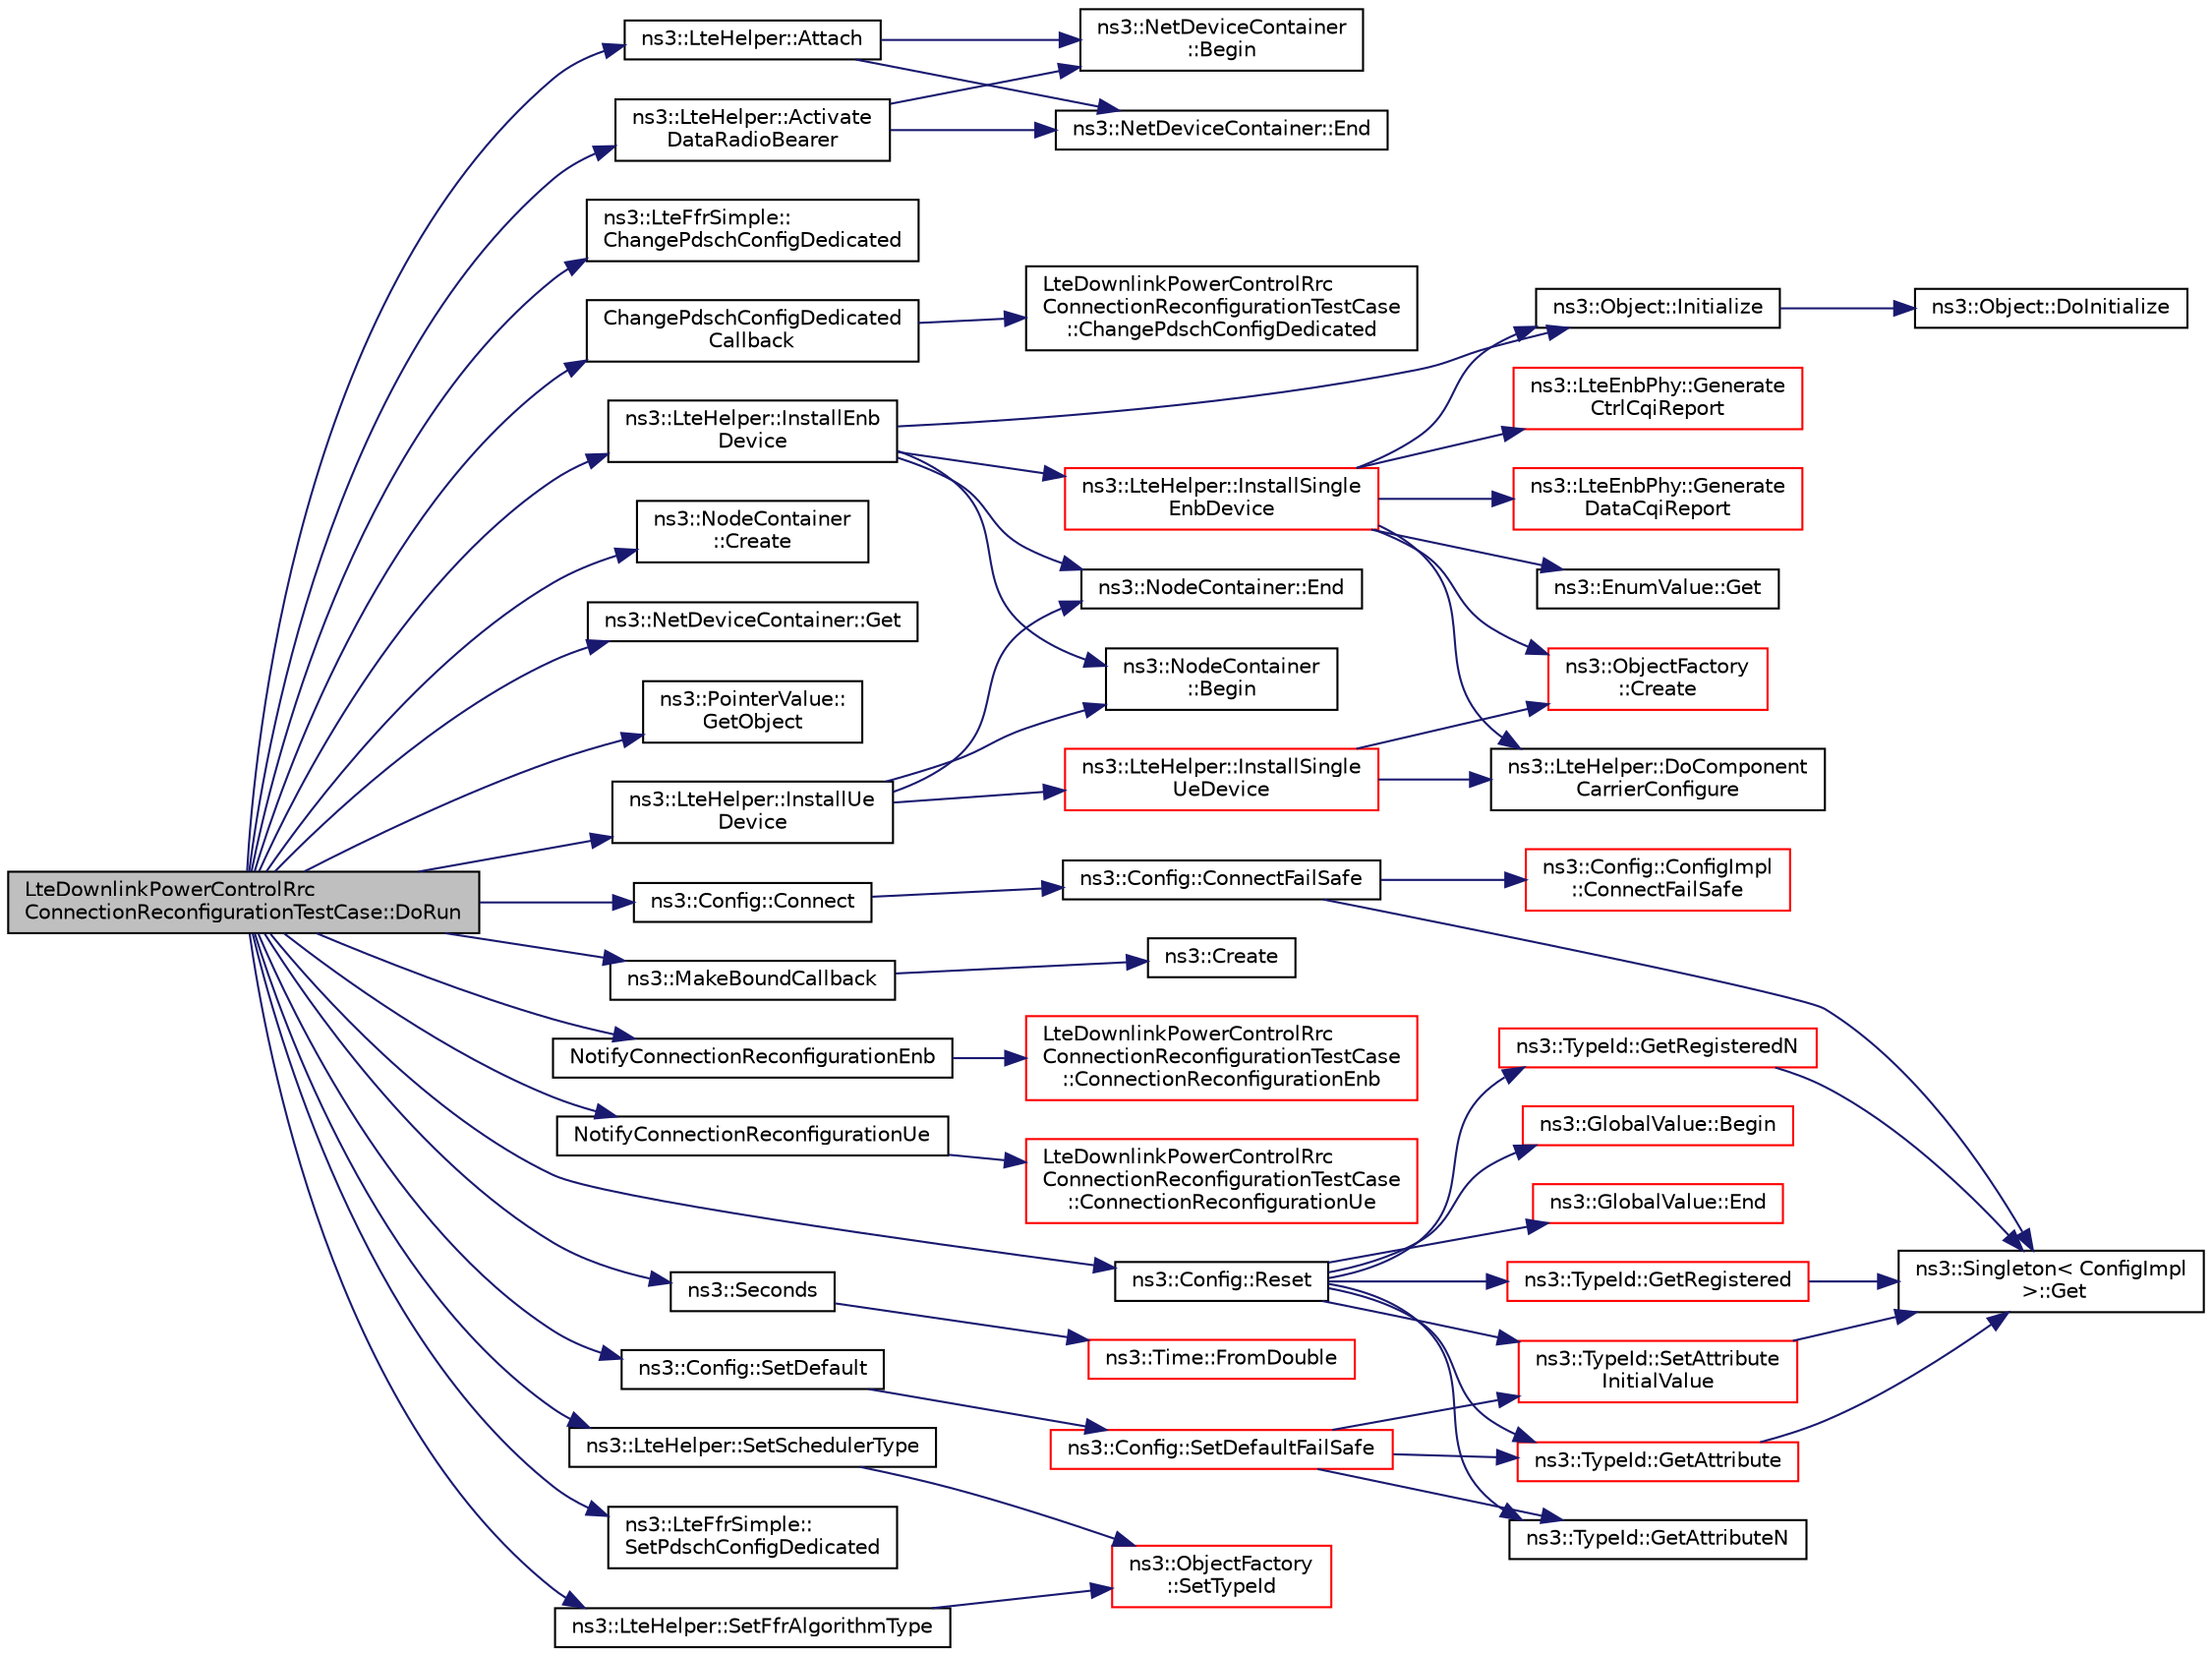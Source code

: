 digraph "LteDownlinkPowerControlRrcConnectionReconfigurationTestCase::DoRun"
{
 // LATEX_PDF_SIZE
  edge [fontname="Helvetica",fontsize="10",labelfontname="Helvetica",labelfontsize="10"];
  node [fontname="Helvetica",fontsize="10",shape=record];
  rankdir="LR";
  Node1 [label="LteDownlinkPowerControlRrc\lConnectionReconfigurationTestCase::DoRun",height=0.2,width=0.4,color="black", fillcolor="grey75", style="filled", fontcolor="black",tooltip="Implementation to actually run this TestCase."];
  Node1 -> Node2 [color="midnightblue",fontsize="10",style="solid",fontname="Helvetica"];
  Node2 [label="ns3::LteHelper::Activate\lDataRadioBearer",height=0.2,width=0.4,color="black", fillcolor="white", style="filled",URL="$classns3_1_1_lte_helper.html#ac896e16cf162e4beeaa292d39ab1b700",tooltip="Activate a Data Radio Bearer on a given UE devices (for LTE-only simulation)."];
  Node2 -> Node3 [color="midnightblue",fontsize="10",style="solid",fontname="Helvetica"];
  Node3 [label="ns3::NetDeviceContainer\l::Begin",height=0.2,width=0.4,color="black", fillcolor="white", style="filled",URL="$classns3_1_1_net_device_container.html#a4ddc336af319061f5b61c515f0453242",tooltip="Get an iterator which refers to the first NetDevice in the container."];
  Node2 -> Node4 [color="midnightblue",fontsize="10",style="solid",fontname="Helvetica"];
  Node4 [label="ns3::NetDeviceContainer::End",height=0.2,width=0.4,color="black", fillcolor="white", style="filled",URL="$classns3_1_1_net_device_container.html#a436d9df206570861f96c3f278eaccb92",tooltip="Get an iterator which indicates past-the-last NetDevice in the container."];
  Node1 -> Node5 [color="midnightblue",fontsize="10",style="solid",fontname="Helvetica"];
  Node5 [label="ns3::LteHelper::Attach",height=0.2,width=0.4,color="black", fillcolor="white", style="filled",URL="$classns3_1_1_lte_helper.html#a9466743f826aa2652a87907b7f0a1c87",tooltip="Enables automatic attachment of a set of UE devices to a suitable cell using Idle mode initial cell s..."];
  Node5 -> Node3 [color="midnightblue",fontsize="10",style="solid",fontname="Helvetica"];
  Node5 -> Node4 [color="midnightblue",fontsize="10",style="solid",fontname="Helvetica"];
  Node1 -> Node6 [color="midnightblue",fontsize="10",style="solid",fontname="Helvetica"];
  Node6 [label="ns3::LteFfrSimple::\lChangePdschConfigDedicated",height=0.2,width=0.4,color="black", fillcolor="white", style="filled",URL="$classns3_1_1_lte_ffr_simple.html#a23f83819e8f2262243592a111f8668fe",tooltip="Callback function that is used to be connected to trace ChangePdschConfigDedicated."];
  Node1 -> Node7 [color="midnightblue",fontsize="10",style="solid",fontname="Helvetica"];
  Node7 [label="ChangePdschConfigDedicated\lCallback",height=0.2,width=0.4,color="black", fillcolor="white", style="filled",URL="$lte-test-downlink-power-control_8cc.html#ab8053a215895f29bb4d67d4ff7e54bd1",tooltip=" "];
  Node7 -> Node8 [color="midnightblue",fontsize="10",style="solid",fontname="Helvetica"];
  Node8 [label="LteDownlinkPowerControlRrc\lConnectionReconfigurationTestCase\l::ChangePdschConfigDedicated",height=0.2,width=0.4,color="black", fillcolor="white", style="filled",URL="$class_lte_downlink_power_control_rrc_connection_reconfiguration_test_case.html#acc40854ede33bf15dd45204dad149e61",tooltip="Change PDSCH config dedicated."];
  Node1 -> Node9 [color="midnightblue",fontsize="10",style="solid",fontname="Helvetica"];
  Node9 [label="ns3::Config::Connect",height=0.2,width=0.4,color="black", fillcolor="white", style="filled",URL="$group__config.html#ga4014f151241cd0939b6cb64409605736",tooltip=" "];
  Node9 -> Node10 [color="midnightblue",fontsize="10",style="solid",fontname="Helvetica"];
  Node10 [label="ns3::Config::ConnectFailSafe",height=0.2,width=0.4,color="black", fillcolor="white", style="filled",URL="$namespacens3_1_1_config.html#aad60d6903a15881b81e982ad5312114a",tooltip="This function will attempt to find all trace sources which match the input path and will then connect..."];
  Node10 -> Node11 [color="midnightblue",fontsize="10",style="solid",fontname="Helvetica"];
  Node11 [label="ns3::Config::ConfigImpl\l::ConnectFailSafe",height=0.2,width=0.4,color="red", fillcolor="white", style="filled",URL="$classns3_1_1_config_1_1_config_impl.html#a5761c70117341e4ea296917bc095e6c0",tooltip="This function will attempt to find all trace sources which match the input path and will then connect..."];
  Node10 -> Node15 [color="midnightblue",fontsize="10",style="solid",fontname="Helvetica"];
  Node15 [label="ns3::Singleton\< ConfigImpl\l \>::Get",height=0.2,width=0.4,color="black", fillcolor="white", style="filled",URL="$classns3_1_1_singleton.html#a80a2cd3c25a27ea72add7a9f7a141ffa",tooltip="Get a pointer to the singleton instance."];
  Node1 -> Node16 [color="midnightblue",fontsize="10",style="solid",fontname="Helvetica"];
  Node16 [label="ns3::NodeContainer\l::Create",height=0.2,width=0.4,color="black", fillcolor="white", style="filled",URL="$classns3_1_1_node_container.html#a787f059e2813e8b951cc6914d11dfe69",tooltip="Create n nodes and append pointers to them to the end of this NodeContainer."];
  Node1 -> Node17 [color="midnightblue",fontsize="10",style="solid",fontname="Helvetica"];
  Node17 [label="ns3::NetDeviceContainer::Get",height=0.2,width=0.4,color="black", fillcolor="white", style="filled",URL="$classns3_1_1_net_device_container.html#ae114b3a9fc193fee40c07e4a4207aef4",tooltip="Get the Ptr<NetDevice> stored in this container at a given index."];
  Node1 -> Node18 [color="midnightblue",fontsize="10",style="solid",fontname="Helvetica"];
  Node18 [label="ns3::PointerValue::\lGetObject",height=0.2,width=0.4,color="black", fillcolor="white", style="filled",URL="$classns3_1_1_pointer_value.html#af363a03f348fcab4aa99b688cae55eba",tooltip="Get the Object referenced by the PointerValue."];
  Node1 -> Node19 [color="midnightblue",fontsize="10",style="solid",fontname="Helvetica"];
  Node19 [label="ns3::LteHelper::InstallEnb\lDevice",height=0.2,width=0.4,color="black", fillcolor="white", style="filled",URL="$classns3_1_1_lte_helper.html#a5e009ad35ef85f46b5a6099263f15a03",tooltip="Create a set of eNodeB devices."];
  Node19 -> Node20 [color="midnightblue",fontsize="10",style="solid",fontname="Helvetica"];
  Node20 [label="ns3::NodeContainer\l::Begin",height=0.2,width=0.4,color="black", fillcolor="white", style="filled",URL="$classns3_1_1_node_container.html#a2bfe1f50688c96e0888b1907e1e2f324",tooltip="Get an iterator which refers to the first Node in the container."];
  Node19 -> Node21 [color="midnightblue",fontsize="10",style="solid",fontname="Helvetica"];
  Node21 [label="ns3::NodeContainer::End",height=0.2,width=0.4,color="black", fillcolor="white", style="filled",URL="$classns3_1_1_node_container.html#a4904853b5d3e86f622a2ef8b4e959e08",tooltip="Get an iterator which indicates past-the-last Node in the container."];
  Node19 -> Node22 [color="midnightblue",fontsize="10",style="solid",fontname="Helvetica"];
  Node22 [label="ns3::Object::Initialize",height=0.2,width=0.4,color="black", fillcolor="white", style="filled",URL="$classns3_1_1_object.html#af4411cb29971772fcd09203474a95078",tooltip="Invoke DoInitialize on all Objects aggregated to this one."];
  Node22 -> Node23 [color="midnightblue",fontsize="10",style="solid",fontname="Helvetica"];
  Node23 [label="ns3::Object::DoInitialize",height=0.2,width=0.4,color="black", fillcolor="white", style="filled",URL="$classns3_1_1_object.html#af8482a521433409fb5c7f749398c9dbe",tooltip="Initialize() implementation."];
  Node19 -> Node24 [color="midnightblue",fontsize="10",style="solid",fontname="Helvetica"];
  Node24 [label="ns3::LteHelper::InstallSingle\lEnbDevice",height=0.2,width=0.4,color="red", fillcolor="white", style="filled",URL="$classns3_1_1_lte_helper.html#afac168014c3a4ac5c30bfd7c1d09cb96",tooltip="Create an eNodeB device (LteEnbNetDevice) on the given node."];
  Node24 -> Node25 [color="midnightblue",fontsize="10",style="solid",fontname="Helvetica"];
  Node25 [label="ns3::ObjectFactory\l::Create",height=0.2,width=0.4,color="red", fillcolor="white", style="filled",URL="$classns3_1_1_object_factory.html#a52eda277f4aaab54266134ba48102ad7",tooltip="Create an Object instance of the configured TypeId."];
  Node24 -> Node54 [color="midnightblue",fontsize="10",style="solid",fontname="Helvetica"];
  Node54 [label="ns3::LteHelper::DoComponent\lCarrierConfigure",height=0.2,width=0.4,color="black", fillcolor="white", style="filled",URL="$classns3_1_1_lte_helper.html#ab6069db57d1ef572daf182ce27fed7e6",tooltip="Configure the component carriers."];
  Node24 -> Node55 [color="midnightblue",fontsize="10",style="solid",fontname="Helvetica"];
  Node55 [label="ns3::LteEnbPhy::Generate\lCtrlCqiReport",height=0.2,width=0.4,color="red", fillcolor="white", style="filled",URL="$classns3_1_1_lte_enb_phy.html#abf6978d738fa1f07c4ca36dd1b6fd5b1",tooltip="generate a CQI report based on the given SINR of Ctrl frame"];
  Node24 -> Node83 [color="midnightblue",fontsize="10",style="solid",fontname="Helvetica"];
  Node83 [label="ns3::LteEnbPhy::Generate\lDataCqiReport",height=0.2,width=0.4,color="red", fillcolor="white", style="filled",URL="$classns3_1_1_lte_enb_phy.html#a606a5f28fc9d71d470d305b967698596",tooltip="generate a CQI report based on the given SINR of Data frame (used for PUSCH CQIs)"];
  Node24 -> Node85 [color="midnightblue",fontsize="10",style="solid",fontname="Helvetica"];
  Node85 [label="ns3::EnumValue::Get",height=0.2,width=0.4,color="black", fillcolor="white", style="filled",URL="$classns3_1_1_enum_value.html#a18a71c7623f3d389cf9c5d5dd804331e",tooltip=" "];
  Node24 -> Node22 [color="midnightblue",fontsize="10",style="solid",fontname="Helvetica"];
  Node1 -> Node115 [color="midnightblue",fontsize="10",style="solid",fontname="Helvetica"];
  Node115 [label="ns3::LteHelper::InstallUe\lDevice",height=0.2,width=0.4,color="black", fillcolor="white", style="filled",URL="$classns3_1_1_lte_helper.html#ac9cd932d7de92811cfa953c2e3b2fc9f",tooltip="Create a set of UE devices."];
  Node115 -> Node20 [color="midnightblue",fontsize="10",style="solid",fontname="Helvetica"];
  Node115 -> Node21 [color="midnightblue",fontsize="10",style="solid",fontname="Helvetica"];
  Node115 -> Node116 [color="midnightblue",fontsize="10",style="solid",fontname="Helvetica"];
  Node116 [label="ns3::LteHelper::InstallSingle\lUeDevice",height=0.2,width=0.4,color="red", fillcolor="white", style="filled",URL="$classns3_1_1_lte_helper.html#afa6e13db5742241f48f8f4b8533b67f6",tooltip="Create a UE device (LteUeNetDevice) on the given node."];
  Node116 -> Node25 [color="midnightblue",fontsize="10",style="solid",fontname="Helvetica"];
  Node116 -> Node54 [color="midnightblue",fontsize="10",style="solid",fontname="Helvetica"];
  Node1 -> Node157 [color="midnightblue",fontsize="10",style="solid",fontname="Helvetica"];
  Node157 [label="ns3::MakeBoundCallback",height=0.2,width=0.4,color="black", fillcolor="white", style="filled",URL="$group__makeboundcallback.html#ga1725d6362e6065faa0709f7c93f8d770",tooltip="Make Callbacks with one bound argument."];
  Node157 -> Node158 [color="midnightblue",fontsize="10",style="solid",fontname="Helvetica"];
  Node158 [label="ns3::Create",height=0.2,width=0.4,color="black", fillcolor="white", style="filled",URL="$group__ptr.html#ga086d8d4a76485a155f0408b85dcebede",tooltip="Create class instances by constructors with varying numbers of arguments and return them by Ptr."];
  Node1 -> Node159 [color="midnightblue",fontsize="10",style="solid",fontname="Helvetica"];
  Node159 [label="NotifyConnectionReconfigurationEnb",height=0.2,width=0.4,color="black", fillcolor="white", style="filled",URL="$lte-test-downlink-power-control_8cc.html#aa2299ae5ebf8dfb41cdfb7a62ac7b7bd",tooltip=" "];
  Node159 -> Node160 [color="midnightblue",fontsize="10",style="solid",fontname="Helvetica"];
  Node160 [label="LteDownlinkPowerControlRrc\lConnectionReconfigurationTestCase\l::ConnectionReconfigurationEnb",height=0.2,width=0.4,color="red", fillcolor="white", style="filled",URL="$class_lte_downlink_power_control_rrc_connection_reconfiguration_test_case.html#a2fc3a4b704f7edd868bde7f82f6894dd",tooltip="Connection Reconfiguration ENB."];
  Node1 -> Node164 [color="midnightblue",fontsize="10",style="solid",fontname="Helvetica"];
  Node164 [label="NotifyConnectionReconfigurationUe",height=0.2,width=0.4,color="black", fillcolor="white", style="filled",URL="$lte-test-downlink-power-control_8cc.html#a1dd1318fb19198c99f7f822e7be384ab",tooltip=" "];
  Node164 -> Node165 [color="midnightblue",fontsize="10",style="solid",fontname="Helvetica"];
  Node165 [label="LteDownlinkPowerControlRrc\lConnectionReconfigurationTestCase\l::ConnectionReconfigurationUe",height=0.2,width=0.4,color="red", fillcolor="white", style="filled",URL="$class_lte_downlink_power_control_rrc_connection_reconfiguration_test_case.html#a800bcd9272d5dd90b6184b0393a8e987",tooltip="Connection Reconfiguration UE."];
  Node1 -> Node166 [color="midnightblue",fontsize="10",style="solid",fontname="Helvetica"];
  Node166 [label="ns3::Config::Reset",height=0.2,width=0.4,color="black", fillcolor="white", style="filled",URL="$group__config.html#ga2c1b65724f42f8c72276d7e7ad6df6db",tooltip="Reset the initial value of every attribute as well as the value of every global to what they were bef..."];
  Node166 -> Node167 [color="midnightblue",fontsize="10",style="solid",fontname="Helvetica"];
  Node167 [label="ns3::GlobalValue::Begin",height=0.2,width=0.4,color="red", fillcolor="white", style="filled",URL="$classns3_1_1_global_value.html#acdeb71b28fe45d98523a2168e8807d83",tooltip="The Begin iterator."];
  Node166 -> Node169 [color="midnightblue",fontsize="10",style="solid",fontname="Helvetica"];
  Node169 [label="ns3::GlobalValue::End",height=0.2,width=0.4,color="red", fillcolor="white", style="filled",URL="$classns3_1_1_global_value.html#a2488c329999cf507cc7f7aeb173a4a75",tooltip="The End iterator."];
  Node166 -> Node30 [color="midnightblue",fontsize="10",style="solid",fontname="Helvetica"];
  Node30 [label="ns3::TypeId::GetAttribute",height=0.2,width=0.4,color="red", fillcolor="white", style="filled",URL="$classns3_1_1_type_id.html#a796434fa73c5e54a9a86f24144d13738",tooltip="Get Attribute information by index."];
  Node30 -> Node15 [color="midnightblue",fontsize="10",style="solid",fontname="Helvetica"];
  Node166 -> Node36 [color="midnightblue",fontsize="10",style="solid",fontname="Helvetica"];
  Node36 [label="ns3::TypeId::GetAttributeN",height=0.2,width=0.4,color="black", fillcolor="white", style="filled",URL="$classns3_1_1_type_id.html#a1245644561332f12386451406295a8d8",tooltip="Get the number of attributes."];
  Node166 -> Node170 [color="midnightblue",fontsize="10",style="solid",fontname="Helvetica"];
  Node170 [label="ns3::TypeId::GetRegistered",height=0.2,width=0.4,color="red", fillcolor="white", style="filled",URL="$classns3_1_1_type_id.html#a8ae1cde65c16fc46c9c8608c73e4c4c6",tooltip="Get a TypeId by index."];
  Node170 -> Node15 [color="midnightblue",fontsize="10",style="solid",fontname="Helvetica"];
  Node166 -> Node171 [color="midnightblue",fontsize="10",style="solid",fontname="Helvetica"];
  Node171 [label="ns3::TypeId::GetRegisteredN",height=0.2,width=0.4,color="red", fillcolor="white", style="filled",URL="$classns3_1_1_type_id.html#a417a9eda3c3065a8fa7650d7e06177a0",tooltip="Get the number of registered TypeIds."];
  Node171 -> Node15 [color="midnightblue",fontsize="10",style="solid",fontname="Helvetica"];
  Node166 -> Node173 [color="midnightblue",fontsize="10",style="solid",fontname="Helvetica"];
  Node173 [label="ns3::TypeId::SetAttribute\lInitialValue",height=0.2,width=0.4,color="red", fillcolor="white", style="filled",URL="$classns3_1_1_type_id.html#a089c146e3e0a805304bee18c976556d7",tooltip="Set the initial value of an Attribute."];
  Node173 -> Node15 [color="midnightblue",fontsize="10",style="solid",fontname="Helvetica"];
  Node1 -> Node175 [color="midnightblue",fontsize="10",style="solid",fontname="Helvetica"];
  Node175 [label="ns3::Seconds",height=0.2,width=0.4,color="black", fillcolor="white", style="filled",URL="$group__timecivil.html#ga33c34b816f8ff6628e33d5c8e9713b9e",tooltip="Construct a Time in the indicated unit."];
  Node175 -> Node141 [color="midnightblue",fontsize="10",style="solid",fontname="Helvetica"];
  Node141 [label="ns3::Time::FromDouble",height=0.2,width=0.4,color="red", fillcolor="white", style="filled",URL="$classns3_1_1_time.html#a60e845f4a74e62495b86356afe604cb4",tooltip="Create a Time equal to value in unit unit."];
  Node1 -> Node176 [color="midnightblue",fontsize="10",style="solid",fontname="Helvetica"];
  Node176 [label="ns3::Config::SetDefault",height=0.2,width=0.4,color="black", fillcolor="white", style="filled",URL="$group__config.html#ga2e7882df849d8ba4aaad31c934c40c06",tooltip=" "];
  Node176 -> Node177 [color="midnightblue",fontsize="10",style="solid",fontname="Helvetica"];
  Node177 [label="ns3::Config::SetDefaultFailSafe",height=0.2,width=0.4,color="red", fillcolor="white", style="filled",URL="$group__config.html#gaf35c9ecdf51c959f397e973f9335de54",tooltip=" "];
  Node177 -> Node30 [color="midnightblue",fontsize="10",style="solid",fontname="Helvetica"];
  Node177 -> Node36 [color="midnightblue",fontsize="10",style="solid",fontname="Helvetica"];
  Node177 -> Node173 [color="midnightblue",fontsize="10",style="solid",fontname="Helvetica"];
  Node1 -> Node180 [color="midnightblue",fontsize="10",style="solid",fontname="Helvetica"];
  Node180 [label="ns3::LteHelper::SetFfrAlgorithmType",height=0.2,width=0.4,color="black", fillcolor="white", style="filled",URL="$classns3_1_1_lte_helper.html#a035c6b03305c1511975362f80425b5fc",tooltip="Set the type of FFR algorithm to be used by eNodeB devices."];
  Node180 -> Node80 [color="midnightblue",fontsize="10",style="solid",fontname="Helvetica"];
  Node80 [label="ns3::ObjectFactory\l::SetTypeId",height=0.2,width=0.4,color="red", fillcolor="white", style="filled",URL="$classns3_1_1_object_factory.html#a77dcd099064038a1eb7a6b8251229ec3",tooltip="Set the TypeId of the Objects to be created by this factory."];
  Node1 -> Node181 [color="midnightblue",fontsize="10",style="solid",fontname="Helvetica"];
  Node181 [label="ns3::LteFfrSimple::\lSetPdschConfigDedicated",height=0.2,width=0.4,color="black", fillcolor="white", style="filled",URL="$classns3_1_1_lte_ffr_simple.html#a3da8348dd3cc4173464933912ae7524b",tooltip="Set PDSCH config dedicated function."];
  Node1 -> Node182 [color="midnightblue",fontsize="10",style="solid",fontname="Helvetica"];
  Node182 [label="ns3::LteHelper::SetSchedulerType",height=0.2,width=0.4,color="black", fillcolor="white", style="filled",URL="$classns3_1_1_lte_helper.html#a8f86e55b8b80a81732c4b2df00fb25d5",tooltip="Set the type of scheduler to be used by eNodeB devices."];
  Node182 -> Node80 [color="midnightblue",fontsize="10",style="solid",fontname="Helvetica"];
}
